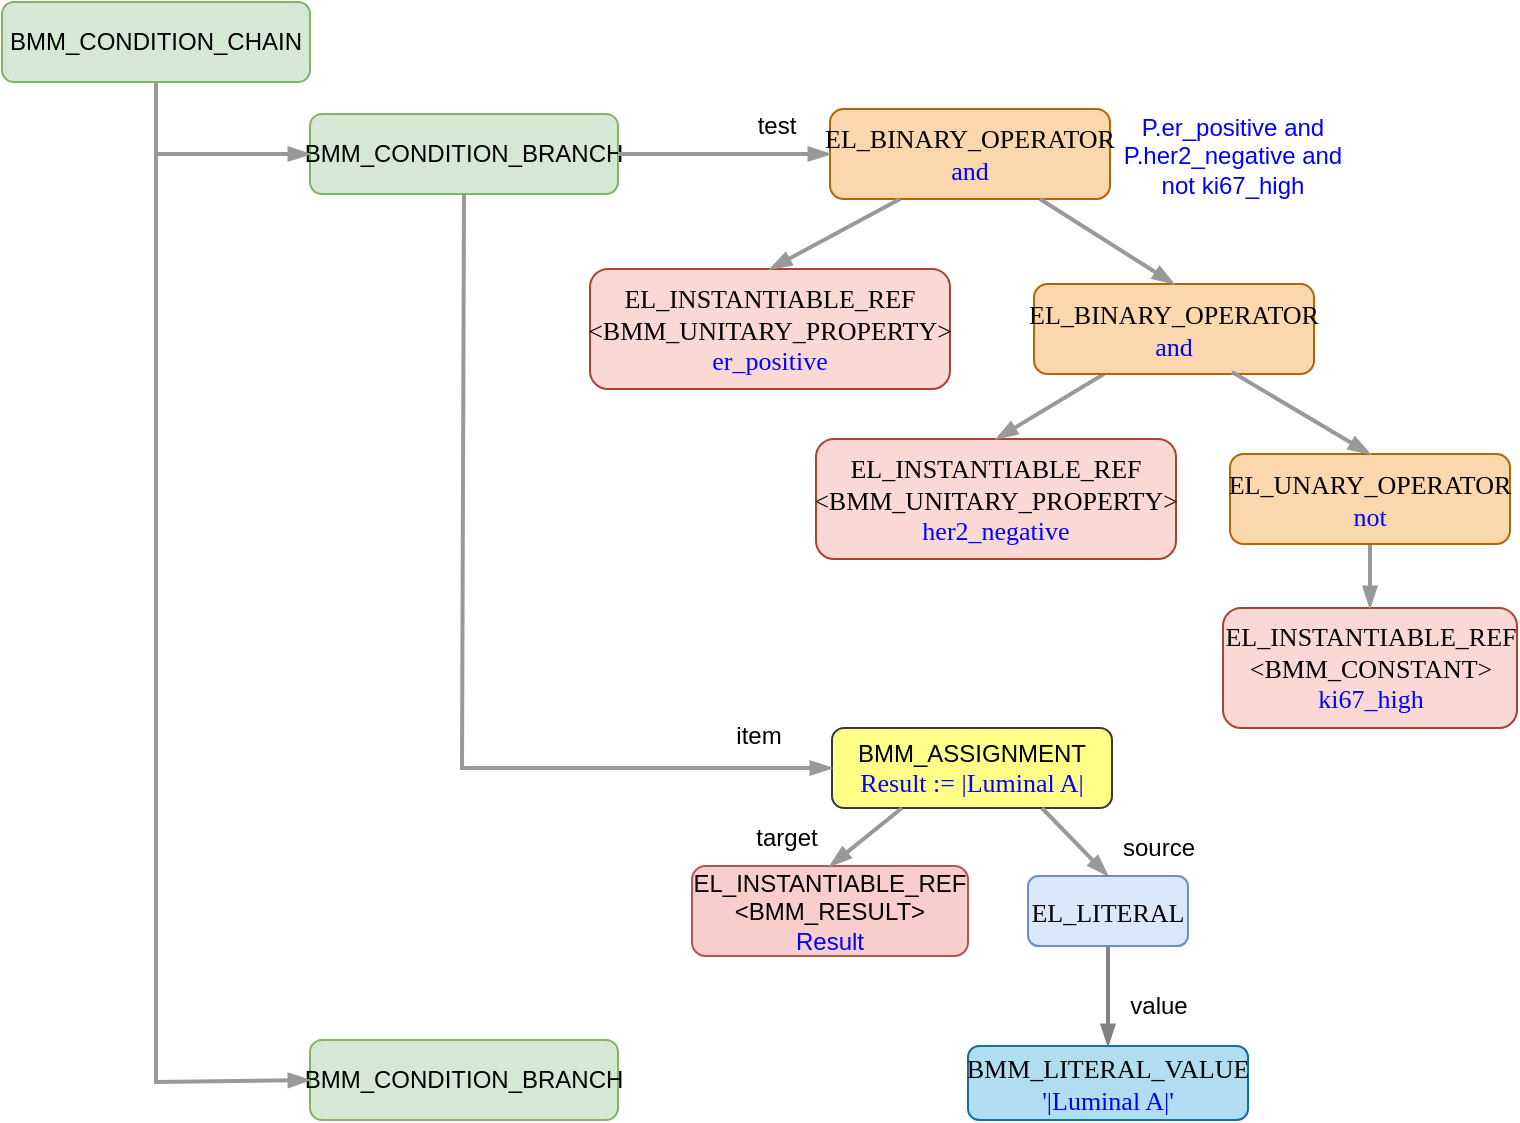 <mxfile version="12.6.5" type="device"><diagram id="T1bN20LsihRzyOmEhu59" name="Page-1"><mxGraphModel dx="1366" dy="816" grid="1" gridSize="10" guides="1" tooltips="1" connect="1" arrows="1" fold="1" page="1" pageScale="1" pageWidth="1169" pageHeight="827" math="0" shadow="0"><root><mxCell id="0"/><mxCell id="1" parent="0"/><mxCell id="mJRC4oi6M7qBUFt7QNun-1" value="EL_INSTANTIABLE_REF&lt;br&gt;&amp;lt;BMM_RESULT&amp;gt;&lt;br&gt;&lt;font color=&quot;#0000ff&quot;&gt;Result&lt;/font&gt;" style="rounded=1;whiteSpace=wrap;html=1;fillColor=#f8cecc;strokeColor=#b85450;" parent="1" vertex="1"><mxGeometry x="385" y="472" width="138" height="45" as="geometry"/></mxCell><mxCell id="v00cajPfaKQEEG9e7Bks-5" value="BMM_LITERAL_VALUE&lt;br&gt;&lt;font color=&quot;#0000ff&quot;&gt;'|Luminal A|'&lt;/font&gt;&lt;font color=&quot;#000000&quot;&gt;&lt;br&gt;&lt;/font&gt;" style="rounded=1;whiteSpace=wrap;html=1;shadow=0;glass=0;comic=0;labelBackgroundColor=none;strokeColor=#10739e;strokeWidth=1;fillColor=#b1ddf0;fontFamily=Tahoma;fontSize=13;align=center;" parent="1" vertex="1"><mxGeometry x="523" y="562" width="140" height="37" as="geometry"/></mxCell><mxCell id="v00cajPfaKQEEG9e7Bks-16" value="BMM_ASSIGNMENT&lt;b&gt;&lt;br&gt;&lt;/b&gt;&lt;span style=&quot;color: rgb(0 , 0 , 255) ; font-family: &amp;#34;tahoma&amp;#34; ; font-size: 13px&quot;&gt;Result := |Luminal A|&lt;/span&gt;&lt;b&gt;&lt;br&gt;&lt;/b&gt;" style="rounded=1;whiteSpace=wrap;html=1;fillColor=#ffff88;strokeColor=#36393d;" parent="1" vertex="1"><mxGeometry x="455" y="403" width="140" height="40" as="geometry"/></mxCell><mxCell id="v00cajPfaKQEEG9e7Bks-17" style="rounded=0;orthogonalLoop=1;jettySize=auto;html=1;entryX=0.5;entryY=0;entryDx=0;entryDy=0;strokeWidth=2;strokeColor=#999999;endArrow=blockThin;endFill=1;exitX=0.25;exitY=1;exitDx=0;exitDy=0;" parent="1" source="v00cajPfaKQEEG9e7Bks-16" target="mJRC4oi6M7qBUFt7QNun-1" edge="1"><mxGeometry relative="1" as="geometry"><mxPoint x="597" y="576" as="sourcePoint"/><mxPoint x="543" y="608" as="targetPoint"/></mxGeometry></mxCell><mxCell id="v00cajPfaKQEEG9e7Bks-19" style="rounded=0;orthogonalLoop=1;jettySize=auto;html=1;entryX=0.5;entryY=0;entryDx=0;entryDy=0;strokeWidth=2;strokeColor=#999999;endArrow=blockThin;endFill=1;exitX=0.75;exitY=1;exitDx=0;exitDy=0;" parent="1" source="v00cajPfaKQEEG9e7Bks-16" target="0fKBenzZGXNddJatmhRx-1" edge="1"><mxGeometry relative="1" as="geometry"><mxPoint x="455.5" y="446" as="sourcePoint"/><mxPoint x="318" y="511" as="targetPoint"/></mxGeometry></mxCell><mxCell id="v00cajPfaKQEEG9e7Bks-20" value="target" style="text;html=1;align=center;verticalAlign=middle;resizable=0;points=[];autosize=1;" parent="1" vertex="1"><mxGeometry x="407" y="448" width="50" height="20" as="geometry"/></mxCell><mxCell id="v00cajPfaKQEEG9e7Bks-21" value="source" style="text;html=1;align=center;verticalAlign=middle;resizable=0;points=[];autosize=1;" parent="1" vertex="1"><mxGeometry x="593" y="453" width="50" height="20" as="geometry"/></mxCell><mxCell id="lolSKw6MIeq5ZHts66-o-1" value="BMM_CONDITION_CHAIN" style="rounded=1;whiteSpace=wrap;html=1;fillColor=#d5e8d4;strokeColor=#82b366;" parent="1" vertex="1"><mxGeometry x="40" y="40" width="154" height="40" as="geometry"/></mxCell><mxCell id="lolSKw6MIeq5ZHts66-o-2" value="BMM_CONDITION_BRANCH" style="rounded=1;whiteSpace=wrap;html=1;fillColor=#d5e8d4;strokeColor=#82b366;" parent="1" vertex="1"><mxGeometry x="194" y="96" width="154" height="40" as="geometry"/></mxCell><mxCell id="0fKBenzZGXNddJatmhRx-1" value="EL_LITERAL" style="rounded=1;whiteSpace=wrap;html=1;shadow=0;glass=0;comic=0;labelBackgroundColor=none;strokeColor=#6c8ebf;strokeWidth=1;fillColor=#dae8fc;fontFamily=Tahoma;fontSize=13;align=center;" parent="1" vertex="1"><mxGeometry x="553" y="477" width="80" height="35" as="geometry"/></mxCell><mxCell id="0fKBenzZGXNddJatmhRx-3" value="" style="edgeStyle=orthogonalEdgeStyle;rounded=0;html=1;labelBackgroundColor=none;startArrow=none;startFill=0;endArrow=blockThin;endFill=1;jettySize=auto;orthogonalLoop=1;strokeColor=#828282;strokeWidth=2;fontFamily=Tahoma;fontSize=13;fontColor=#0000CC;entryX=0.5;entryY=0;exitX=0.5;exitY=1;entryDx=0;entryDy=0;exitDx=0;exitDy=0;" parent="1" source="0fKBenzZGXNddJatmhRx-1" target="v00cajPfaKQEEG9e7Bks-5" edge="1"><mxGeometry relative="1" as="geometry"><mxPoint x="572" y="575" as="sourcePoint"/><mxPoint x="532" y="632" as="targetPoint"/></mxGeometry></mxCell><mxCell id="0fKBenzZGXNddJatmhRx-5" value="value" style="text;html=1;align=center;verticalAlign=middle;resizable=0;points=[];autosize=1;" parent="1" vertex="1"><mxGeometry x="598" y="532" width="40" height="20" as="geometry"/></mxCell><mxCell id="0fKBenzZGXNddJatmhRx-6" style="rounded=0;orthogonalLoop=1;jettySize=auto;html=1;entryX=0;entryY=0.5;entryDx=0;entryDy=0;strokeWidth=2;strokeColor=#999999;endArrow=blockThin;endFill=1;exitX=0.5;exitY=1;exitDx=0;exitDy=0;" parent="1" source="lolSKw6MIeq5ZHts66-o-2" target="v00cajPfaKQEEG9e7Bks-16" edge="1"><mxGeometry relative="1" as="geometry"><mxPoint x="292" y="340" as="sourcePoint"/><mxPoint x="244" y="378" as="targetPoint"/><Array as="points"><mxPoint x="270" y="423"/></Array></mxGeometry></mxCell><mxCell id="0fKBenzZGXNddJatmhRx-7" value="item" style="text;html=1;align=center;verticalAlign=middle;resizable=0;points=[];autosize=1;" parent="1" vertex="1"><mxGeometry x="398" y="397" width="40" height="20" as="geometry"/></mxCell><mxCell id="0fKBenzZGXNddJatmhRx-8" value="P.er_positive and &lt;br&gt;P.her2_negative and &lt;br&gt;not ki67_high" style="text;html=1;align=center;verticalAlign=middle;resizable=0;points=[];autosize=1;fontColor=#0000FF;" parent="1" vertex="1"><mxGeometry x="595" y="92" width="120" height="50" as="geometry"/></mxCell><mxCell id="iVqOwJmjMcI6qQGQdO8q-2" value="EL_INSTANTIABLE_REF&lt;br&gt;&amp;lt;BMM_UNITARY_PROPERTY&amp;gt;&lt;br&gt;&lt;font color=&quot;#0000ff&quot;&gt;her2_negative&lt;/font&gt;" style="rounded=1;whiteSpace=wrap;html=1;shadow=0;glass=0;comic=0;labelBackgroundColor=none;strokeColor=#ae4132;strokeWidth=1;fillColor=#fad9d5;fontFamily=Tahoma;fontSize=13;align=center;" vertex="1" parent="1"><mxGeometry x="447" y="258.5" width="180" height="60" as="geometry"/></mxCell><mxCell id="iVqOwJmjMcI6qQGQdO8q-3" value="EL_INSTANTIABLE_REF&lt;br&gt;&amp;lt;BMM_CONSTANT&amp;gt;&lt;br&gt;&lt;font color=&quot;#0000ff&quot;&gt;ki67_high&lt;/font&gt;" style="rounded=1;whiteSpace=wrap;html=1;shadow=0;glass=0;comic=0;labelBackgroundColor=none;strokeColor=#ae4132;strokeWidth=1;fillColor=#fad9d5;fontFamily=Tahoma;fontSize=13;align=center;" vertex="1" parent="1"><mxGeometry x="650.5" y="343" width="147" height="60" as="geometry"/></mxCell><mxCell id="iVqOwJmjMcI6qQGQdO8q-4" style="rounded=0;orthogonalLoop=1;jettySize=auto;html=1;exitX=0.25;exitY=1;exitDx=0;exitDy=0;entryX=0.5;entryY=0;entryDx=0;entryDy=0;strokeWidth=2;strokeColor=#999999;endArrow=blockThin;endFill=1;" edge="1" parent="1" source="iVqOwJmjMcI6qQGQdO8q-6" target="iVqOwJmjMcI6qQGQdO8q-2"><mxGeometry relative="1" as="geometry"/></mxCell><mxCell id="iVqOwJmjMcI6qQGQdO8q-5" style="edgeStyle=none;rounded=0;orthogonalLoop=1;jettySize=auto;html=1;exitX=0.5;exitY=1;exitDx=0;exitDy=0;entryX=0.5;entryY=0;entryDx=0;entryDy=0;strokeWidth=2;strokeColor=#999999;endArrow=blockThin;endFill=1;" edge="1" parent="1" source="iVqOwJmjMcI6qQGQdO8q-13" target="iVqOwJmjMcI6qQGQdO8q-3"><mxGeometry relative="1" as="geometry"/></mxCell><mxCell id="iVqOwJmjMcI6qQGQdO8q-6" value="EL_BINARY_OPERATOR&lt;br&gt;&lt;font color=&quot;#0000ff&quot;&gt;and&lt;/font&gt;" style="rounded=1;whiteSpace=wrap;html=1;shadow=0;glass=0;comic=0;labelBackgroundColor=none;strokeColor=#b46504;strokeWidth=1;fillColor=#fad7ac;fontFamily=Tahoma;fontSize=13;align=center;" vertex="1" parent="1"><mxGeometry x="556" y="181" width="140" height="45" as="geometry"/></mxCell><mxCell id="iVqOwJmjMcI6qQGQdO8q-12" value="EL_BINARY_OPERATOR&lt;br&gt;&lt;font color=&quot;#0000ff&quot;&gt;and&lt;/font&gt;" style="rounded=1;whiteSpace=wrap;html=1;shadow=0;glass=0;comic=0;labelBackgroundColor=none;strokeColor=#b46504;strokeWidth=1;fillColor=#fad7ac;fontFamily=Tahoma;fontSize=13;align=center;" vertex="1" parent="1"><mxGeometry x="454" y="93.5" width="140" height="45" as="geometry"/></mxCell><mxCell id="iVqOwJmjMcI6qQGQdO8q-13" value="EL_UNARY_OPERATOR&lt;br&gt;&lt;font color=&quot;#0000ff&quot;&gt;not&lt;/font&gt;" style="rounded=1;whiteSpace=wrap;html=1;shadow=0;glass=0;comic=0;labelBackgroundColor=none;strokeColor=#b46504;strokeWidth=1;fillColor=#fad7ac;fontFamily=Tahoma;fontSize=13;align=center;" vertex="1" parent="1"><mxGeometry x="654" y="266" width="140" height="45" as="geometry"/></mxCell><mxCell id="iVqOwJmjMcI6qQGQdO8q-14" style="edgeStyle=none;rounded=0;orthogonalLoop=1;jettySize=auto;html=1;entryX=0.5;entryY=0;entryDx=0;entryDy=0;strokeWidth=2;strokeColor=#999999;endArrow=blockThin;endFill=1;" edge="1" parent="1" target="iVqOwJmjMcI6qQGQdO8q-13"><mxGeometry relative="1" as="geometry"><mxPoint x="655" y="225" as="sourcePoint"/><mxPoint x="777.5" y="336" as="targetPoint"/></mxGeometry></mxCell><mxCell id="iVqOwJmjMcI6qQGQdO8q-15" value="EL_INSTANTIABLE_REF&lt;br&gt;&amp;lt;BMM_UNITARY_PROPERTY&amp;gt;&lt;br&gt;&lt;font color=&quot;#0000ff&quot;&gt;er_positive&lt;/font&gt;" style="rounded=1;whiteSpace=wrap;html=1;shadow=0;glass=0;comic=0;labelBackgroundColor=none;strokeColor=#ae4132;strokeWidth=1;fillColor=#fad9d5;fontFamily=Tahoma;fontSize=13;align=center;" vertex="1" parent="1"><mxGeometry x="334" y="173.5" width="180" height="60" as="geometry"/></mxCell><mxCell id="iVqOwJmjMcI6qQGQdO8q-16" style="rounded=0;orthogonalLoop=1;jettySize=auto;html=1;exitX=0.25;exitY=1;exitDx=0;exitDy=0;entryX=0.5;entryY=0;entryDx=0;entryDy=0;strokeWidth=2;strokeColor=#999999;endArrow=blockThin;endFill=1;" edge="1" parent="1" source="iVqOwJmjMcI6qQGQdO8q-12" target="iVqOwJmjMcI6qQGQdO8q-15"><mxGeometry relative="1" as="geometry"><mxPoint x="601" y="236" as="sourcePoint"/><mxPoint x="547" y="268.5" as="targetPoint"/></mxGeometry></mxCell><mxCell id="iVqOwJmjMcI6qQGQdO8q-17" style="edgeStyle=none;rounded=0;orthogonalLoop=1;jettySize=auto;html=1;entryX=0.5;entryY=0;entryDx=0;entryDy=0;strokeWidth=2;strokeColor=#999999;endArrow=blockThin;endFill=1;exitX=0.75;exitY=1;exitDx=0;exitDy=0;" edge="1" parent="1" source="iVqOwJmjMcI6qQGQdO8q-12" target="iVqOwJmjMcI6qQGQdO8q-6"><mxGeometry relative="1" as="geometry"><mxPoint x="665" y="235" as="sourcePoint"/><mxPoint x="734" y="276" as="targetPoint"/></mxGeometry></mxCell><mxCell id="iVqOwJmjMcI6qQGQdO8q-18" style="rounded=0;orthogonalLoop=1;jettySize=auto;html=1;strokeWidth=2;strokeColor=#999999;endArrow=blockThin;endFill=1;exitX=1;exitY=0.5;exitDx=0;exitDy=0;" edge="1" parent="1" source="lolSKw6MIeq5ZHts66-o-2" target="iVqOwJmjMcI6qQGQdO8q-12"><mxGeometry relative="1" as="geometry"><mxPoint x="212" y="140" as="sourcePoint"/><mxPoint x="257" y="300" as="targetPoint"/></mxGeometry></mxCell><mxCell id="iVqOwJmjMcI6qQGQdO8q-19" value="test" style="text;html=1;align=center;verticalAlign=middle;resizable=0;points=[];autosize=1;" vertex="1" parent="1"><mxGeometry x="407" y="92" width="40" height="20" as="geometry"/></mxCell><mxCell id="iVqOwJmjMcI6qQGQdO8q-20" style="rounded=0;orthogonalLoop=1;jettySize=auto;html=1;entryX=0;entryY=0.5;entryDx=0;entryDy=0;strokeWidth=2;strokeColor=#999999;endArrow=blockThin;endFill=1;exitX=0.5;exitY=1;exitDx=0;exitDy=0;" edge="1" parent="1" source="lolSKw6MIeq5ZHts66-o-1" target="lolSKw6MIeq5ZHts66-o-2"><mxGeometry relative="1" as="geometry"><mxPoint x="212" y="146" as="sourcePoint"/><mxPoint x="257" y="300" as="targetPoint"/><Array as="points"><mxPoint x="117" y="116"/></Array></mxGeometry></mxCell><mxCell id="iVqOwJmjMcI6qQGQdO8q-21" value="BMM_CONDITION_BRANCH" style="rounded=1;whiteSpace=wrap;html=1;fillColor=#d5e8d4;strokeColor=#82b366;" vertex="1" parent="1"><mxGeometry x="194" y="559" width="154" height="40" as="geometry"/></mxCell><mxCell id="iVqOwJmjMcI6qQGQdO8q-22" style="rounded=0;orthogonalLoop=1;jettySize=auto;html=1;entryX=0;entryY=0.5;entryDx=0;entryDy=0;strokeWidth=2;strokeColor=#999999;endArrow=blockThin;endFill=1;exitX=0.5;exitY=1;exitDx=0;exitDy=0;" edge="1" parent="1" source="lolSKw6MIeq5ZHts66-o-1" target="iVqOwJmjMcI6qQGQdO8q-21"><mxGeometry relative="1" as="geometry"><mxPoint x="127" y="90" as="sourcePoint"/><mxPoint x="204" y="126" as="targetPoint"/><Array as="points"><mxPoint x="117" y="580"/></Array></mxGeometry></mxCell></root></mxGraphModel></diagram></mxfile>